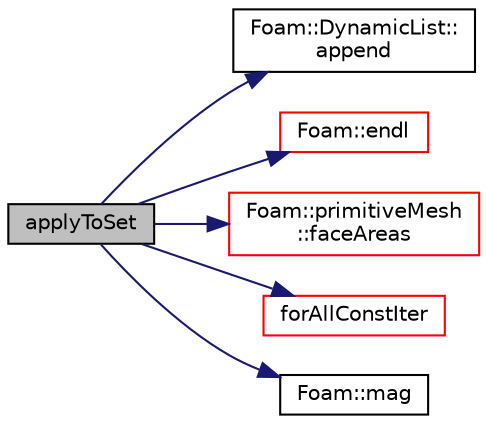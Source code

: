 digraph "applyToSet"
{
  bgcolor="transparent";
  edge [fontname="Helvetica",fontsize="10",labelfontname="Helvetica",labelfontsize="10"];
  node [fontname="Helvetica",fontsize="10",shape=record];
  rankdir="LR";
  Node610 [label="applyToSet",height=0.2,width=0.4,color="black", fillcolor="grey75", style="filled", fontcolor="black"];
  Node610 -> Node611 [color="midnightblue",fontsize="10",style="solid",fontname="Helvetica"];
  Node611 [label="Foam::DynamicList::\lappend",height=0.2,width=0.4,color="black",URL="$a27005.html#a7b67b42af715604376ad63a681dee6d8",tooltip="Append an element at the end of the list. "];
  Node610 -> Node612 [color="midnightblue",fontsize="10",style="solid",fontname="Helvetica"];
  Node612 [label="Foam::endl",height=0.2,width=0.4,color="red",URL="$a21851.html#a2db8fe02a0d3909e9351bb4275b23ce4",tooltip="Add newline and flush stream. "];
  Node610 -> Node614 [color="midnightblue",fontsize="10",style="solid",fontname="Helvetica"];
  Node614 [label="Foam::primitiveMesh\l::faceAreas",height=0.2,width=0.4,color="red",URL="$a28685.html#adefd042a02b5fa7ab8ab95063a631420"];
  Node610 -> Node668 [color="midnightblue",fontsize="10",style="solid",fontname="Helvetica"];
  Node668 [label="forAllConstIter",height=0.2,width=0.4,color="red",URL="$a39311.html#ae21e2836509b0fa7f7cedf6493b11b09"];
  Node610 -> Node666 [color="midnightblue",fontsize="10",style="solid",fontname="Helvetica"];
  Node666 [label="Foam::mag",height=0.2,width=0.4,color="black",URL="$a21851.html#a929da2a3fdcf3dacbbe0487d3a330dae"];
}
